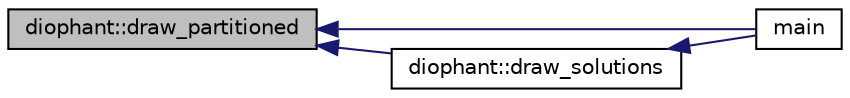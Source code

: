 digraph "diophant::draw_partitioned"
{
  edge [fontname="Helvetica",fontsize="10",labelfontname="Helvetica",labelfontsize="10"];
  node [fontname="Helvetica",fontsize="10",shape=record];
  rankdir="LR";
  Node143 [label="diophant::draw_partitioned",height=0.2,width=0.4,color="black", fillcolor="grey75", style="filled", fontcolor="black"];
  Node143 -> Node144 [dir="back",color="midnightblue",fontsize="10",style="solid",fontname="Helvetica"];
  Node144 [label="main",height=0.2,width=0.4,color="black", fillcolor="white", style="filled",URL="$dc/dbc/solve__diophant_8_c.html#a3c04138a5bfe5d72780bb7e82a18e627"];
  Node143 -> Node145 [dir="back",color="midnightblue",fontsize="10",style="solid",fontname="Helvetica"];
  Node145 [label="diophant::draw_solutions",height=0.2,width=0.4,color="black", fillcolor="white", style="filled",URL="$d7/d9c/classdiophant.html#a8e989d6326b38c47975378c4004b3f5f"];
  Node145 -> Node144 [dir="back",color="midnightblue",fontsize="10",style="solid",fontname="Helvetica"];
}
